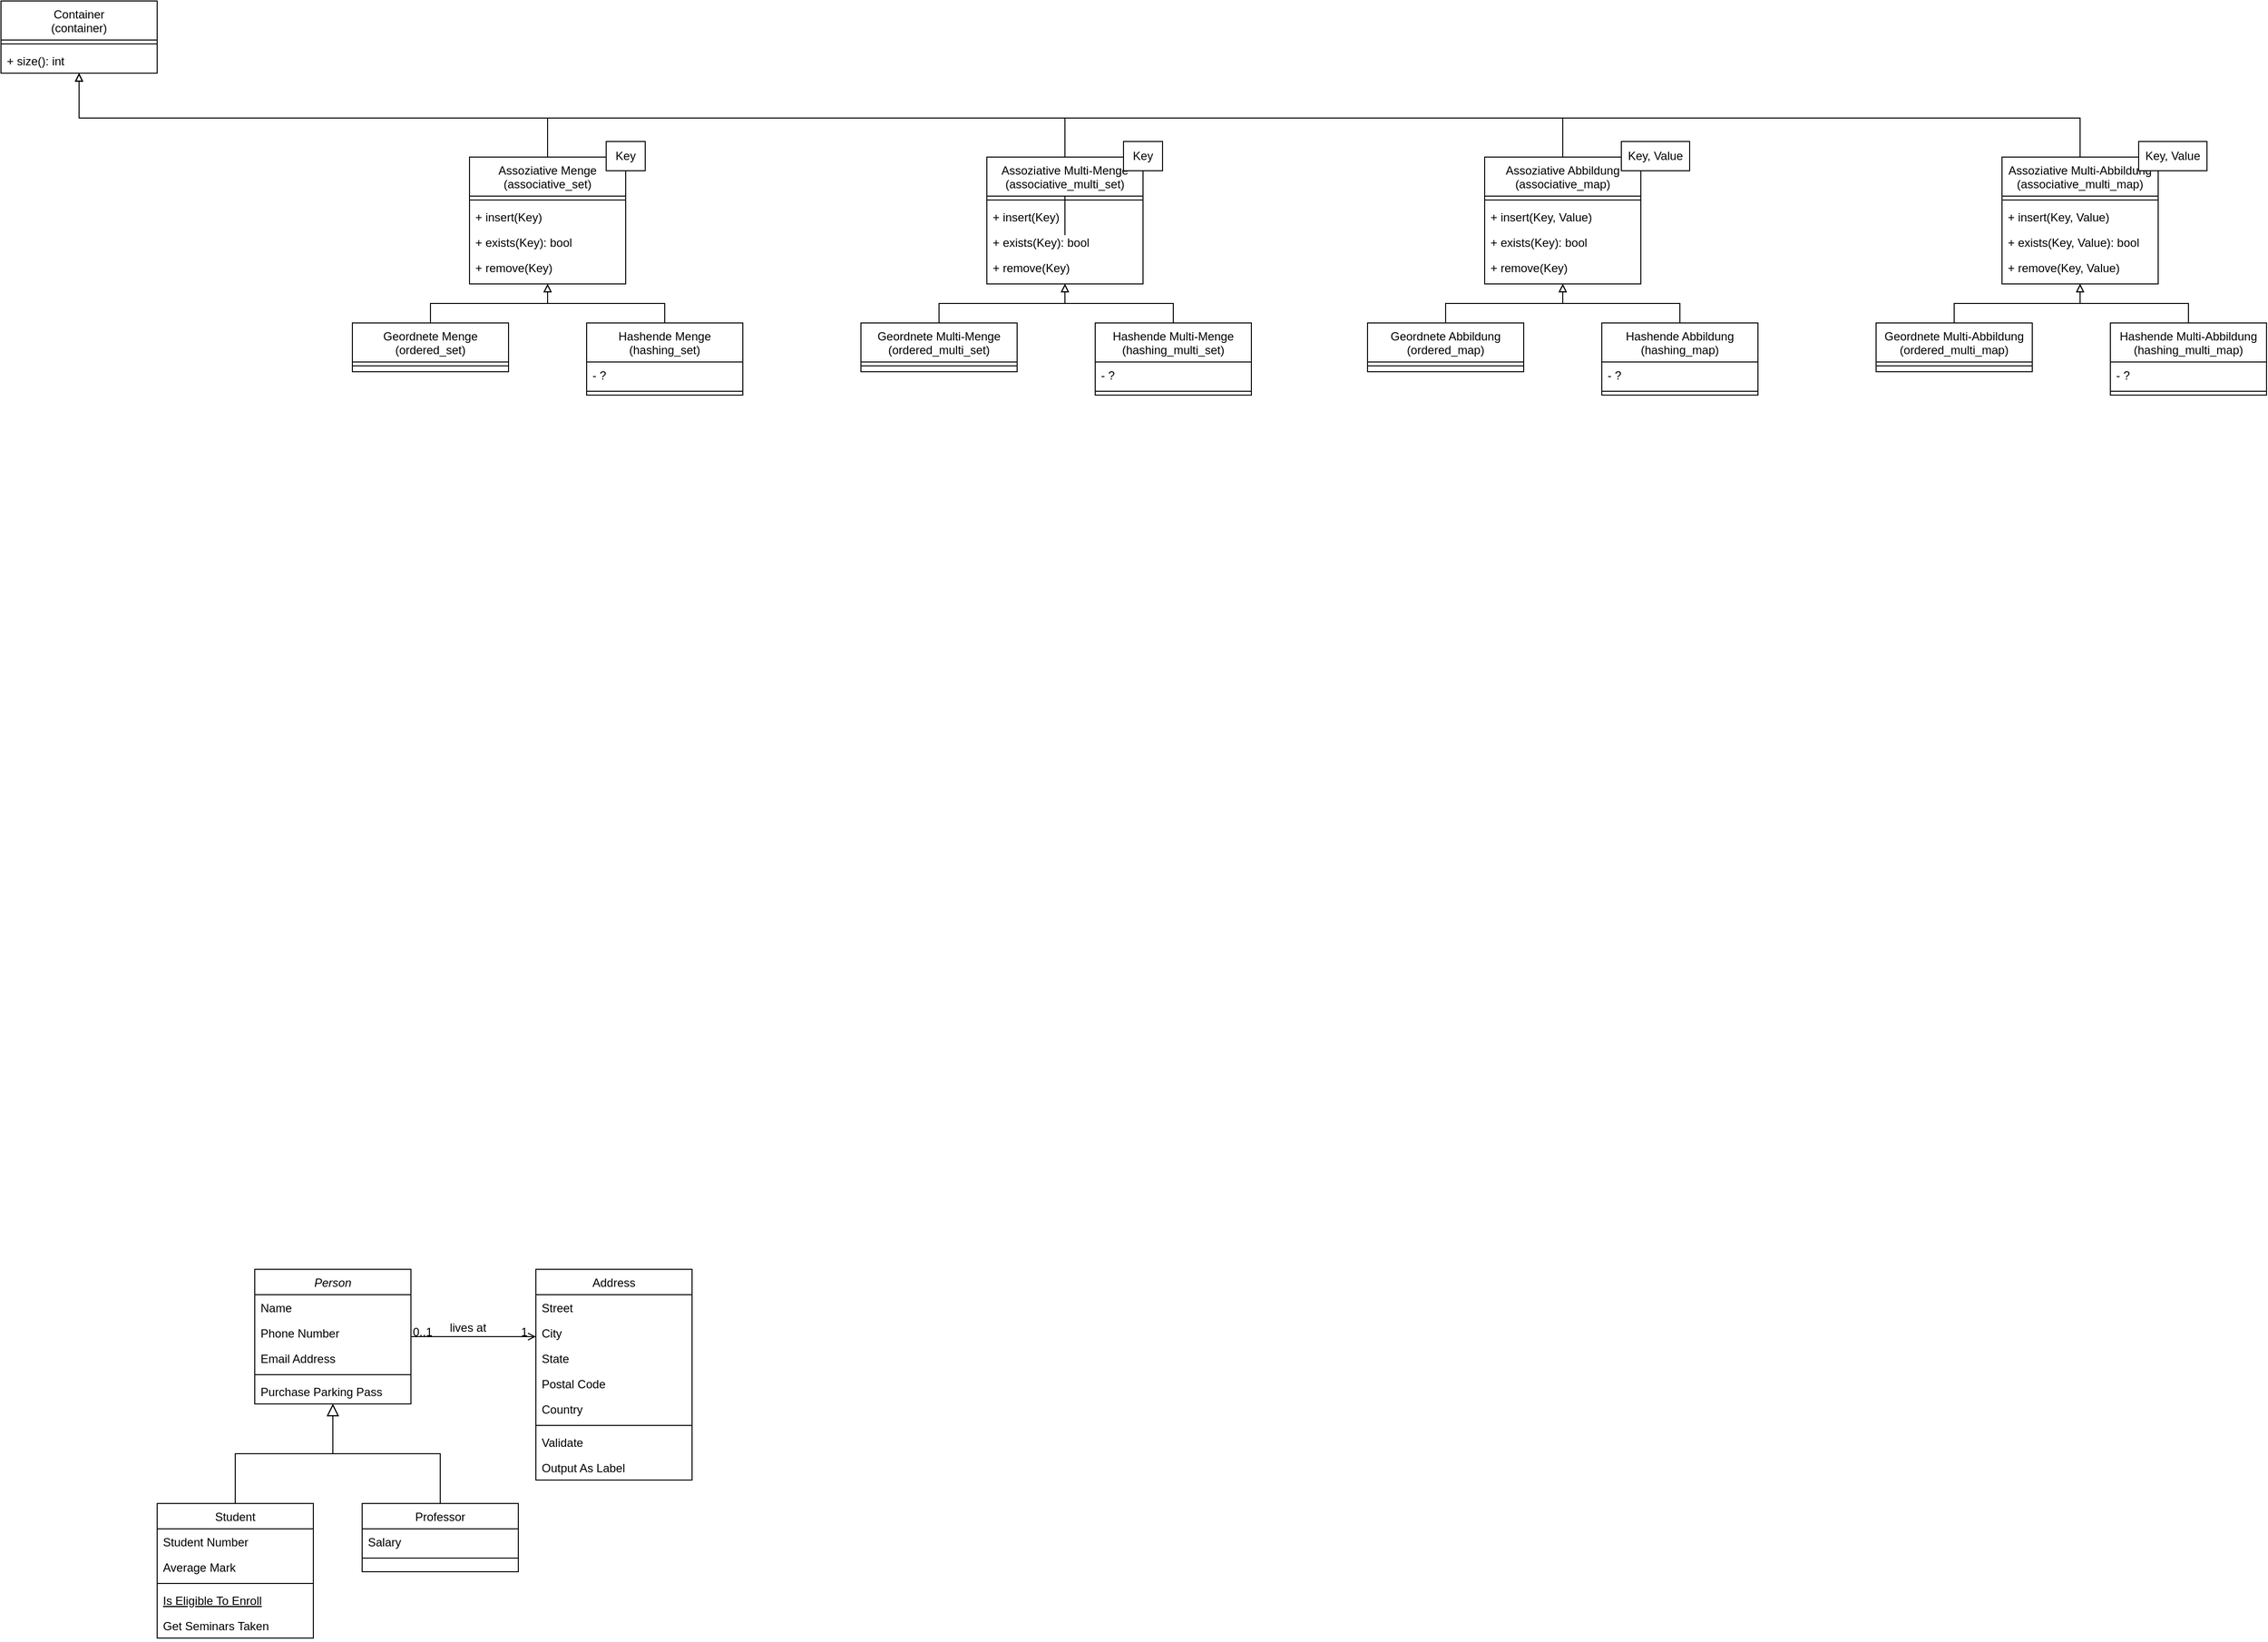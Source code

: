 <mxfile version="26.2.13">
  <diagram name="Seite-1" id="-E2PlHW6qRWu6-0ZBv54">
    <mxGraphModel dx="1143" dy="1050" grid="1" gridSize="10" guides="1" tooltips="1" connect="1" arrows="1" fold="1" page="1" pageScale="1" pageWidth="827" pageHeight="1169" math="0" shadow="0">
      <root>
        <mxCell id="0" />
        <mxCell id="1" parent="0" />
        <mxCell id="7Yme9KQCjncKX-r6_u9J-100" style="edgeStyle=orthogonalEdgeStyle;rounded=0;orthogonalLoop=1;jettySize=auto;html=1;exitX=0.5;exitY=1;exitDx=0;exitDy=0;startArrow=block;startFill=0;endArrow=none;movable=0;resizable=0;rotatable=0;deletable=0;editable=0;locked=1;connectable=0;" parent="1" source="7Yme9KQCjncKX-r6_u9J-17" target="7Yme9KQCjncKX-r6_u9J-80" edge="1">
          <mxGeometry relative="1" as="geometry">
            <Array as="points">
              <mxPoint x="1680" y="240" />
              <mxPoint x="2160" y="240" />
            </Array>
          </mxGeometry>
        </mxCell>
        <mxCell id="7Yme9KQCjncKX-r6_u9J-101" style="edgeStyle=orthogonalEdgeStyle;rounded=0;orthogonalLoop=1;jettySize=auto;html=1;entryX=0.5;entryY=0;entryDx=0;entryDy=0;endArrow=none;startFill=0;startArrow=block;exitX=0.5;exitY=1;exitDx=0;exitDy=0;movable=0;resizable=0;rotatable=0;deletable=0;editable=0;locked=1;connectable=0;" parent="1" source="7Yme9KQCjncKX-r6_u9J-17" edge="1">
          <mxGeometry relative="1" as="geometry">
            <mxPoint x="2690" y="360" as="targetPoint" />
            <mxPoint x="1680" y="198" as="sourcePoint" />
            <Array as="points">
              <mxPoint x="1680" y="240" />
              <mxPoint x="2690" y="240" />
            </Array>
          </mxGeometry>
        </mxCell>
        <mxCell id="YzHJVn8H496j0KjRE25m-1" style="edgeStyle=orthogonalEdgeStyle;rounded=0;orthogonalLoop=1;jettySize=auto;html=1;entryX=0.5;entryY=0;entryDx=0;entryDy=0;endArrow=none;startFill=0;startArrow=block;movable=0;resizable=0;rotatable=0;deletable=0;editable=0;locked=1;connectable=0;" edge="1" parent="1">
          <mxGeometry relative="1" as="geometry">
            <mxPoint x="3200" y="280" as="targetPoint" />
            <mxPoint x="1680" y="194" as="sourcePoint" />
            <Array as="points">
              <mxPoint x="1680" y="240" />
              <mxPoint x="3200" y="240" />
            </Array>
          </mxGeometry>
        </mxCell>
        <mxCell id="YzHJVn8H496j0KjRE25m-2" style="edgeStyle=orthogonalEdgeStyle;rounded=0;orthogonalLoop=1;jettySize=auto;html=1;endArrow=none;startFill=0;startArrow=block;movable=0;resizable=0;rotatable=0;deletable=0;editable=0;locked=1;connectable=0;" edge="1" parent="1">
          <mxGeometry relative="1" as="geometry">
            <mxPoint x="3730.0" y="280" as="targetPoint" />
            <mxPoint x="1680" y="194" as="sourcePoint" />
            <Array as="points">
              <mxPoint x="1680" y="240" />
              <mxPoint x="3730" y="240" />
            </Array>
          </mxGeometry>
        </mxCell>
        <mxCell id="7Yme9KQCjncKX-r6_u9J-17" value="Container&#xa;(container)" style="swimlane;fontStyle=0;align=center;verticalAlign=top;childLayout=stackLayout;horizontal=1;startSize=40;horizontalStack=0;resizeParent=1;resizeLast=0;collapsible=1;marginBottom=0;rounded=0;shadow=0;strokeWidth=1;" parent="1" vertex="1">
          <mxGeometry x="1600" y="120" width="160" height="74" as="geometry">
            <mxRectangle x="1780" y="130" width="160" height="26" as="alternateBounds" />
          </mxGeometry>
        </mxCell>
        <mxCell id="7Yme9KQCjncKX-r6_u9J-21" value="" style="line;html=1;strokeWidth=1;align=left;verticalAlign=middle;spacingTop=-1;spacingLeft=3;spacingRight=3;rotatable=0;labelPosition=right;points=[];portConstraint=eastwest;" parent="7Yme9KQCjncKX-r6_u9J-17" vertex="1">
          <mxGeometry y="40" width="160" height="8" as="geometry" />
        </mxCell>
        <mxCell id="7Yme9KQCjncKX-r6_u9J-22" value="+ size(): int" style="text;align=left;verticalAlign=top;spacingLeft=4;spacingRight=4;overflow=hidden;rotatable=0;points=[[0,0.5],[1,0.5]];portConstraint=eastwest;" parent="7Yme9KQCjncKX-r6_u9J-17" vertex="1">
          <mxGeometry y="48" width="160" height="26" as="geometry" />
        </mxCell>
        <mxCell id="7Yme9KQCjncKX-r6_u9J-47" value="Person" style="swimlane;fontStyle=2;align=center;verticalAlign=top;childLayout=stackLayout;horizontal=1;startSize=26;horizontalStack=0;resizeParent=1;resizeLast=0;collapsible=1;marginBottom=0;rounded=0;shadow=0;strokeWidth=1;" parent="1" vertex="1">
          <mxGeometry x="1860" y="1420" width="160" height="138" as="geometry">
            <mxRectangle x="230" y="140" width="160" height="26" as="alternateBounds" />
          </mxGeometry>
        </mxCell>
        <mxCell id="7Yme9KQCjncKX-r6_u9J-48" value="Name" style="text;align=left;verticalAlign=top;spacingLeft=4;spacingRight=4;overflow=hidden;rotatable=0;points=[[0,0.5],[1,0.5]];portConstraint=eastwest;" parent="7Yme9KQCjncKX-r6_u9J-47" vertex="1">
          <mxGeometry y="26" width="160" height="26" as="geometry" />
        </mxCell>
        <mxCell id="7Yme9KQCjncKX-r6_u9J-49" value="Phone Number" style="text;align=left;verticalAlign=top;spacingLeft=4;spacingRight=4;overflow=hidden;rotatable=0;points=[[0,0.5],[1,0.5]];portConstraint=eastwest;rounded=0;shadow=0;html=0;" parent="7Yme9KQCjncKX-r6_u9J-47" vertex="1">
          <mxGeometry y="52" width="160" height="26" as="geometry" />
        </mxCell>
        <mxCell id="7Yme9KQCjncKX-r6_u9J-50" value="Email Address" style="text;align=left;verticalAlign=top;spacingLeft=4;spacingRight=4;overflow=hidden;rotatable=0;points=[[0,0.5],[1,0.5]];portConstraint=eastwest;rounded=0;shadow=0;html=0;" parent="7Yme9KQCjncKX-r6_u9J-47" vertex="1">
          <mxGeometry y="78" width="160" height="26" as="geometry" />
        </mxCell>
        <mxCell id="7Yme9KQCjncKX-r6_u9J-51" value="" style="line;html=1;strokeWidth=1;align=left;verticalAlign=middle;spacingTop=-1;spacingLeft=3;spacingRight=3;rotatable=0;labelPosition=right;points=[];portConstraint=eastwest;" parent="7Yme9KQCjncKX-r6_u9J-47" vertex="1">
          <mxGeometry y="104" width="160" height="8" as="geometry" />
        </mxCell>
        <mxCell id="7Yme9KQCjncKX-r6_u9J-52" value="Purchase Parking Pass" style="text;align=left;verticalAlign=top;spacingLeft=4;spacingRight=4;overflow=hidden;rotatable=0;points=[[0,0.5],[1,0.5]];portConstraint=eastwest;" parent="7Yme9KQCjncKX-r6_u9J-47" vertex="1">
          <mxGeometry y="112" width="160" height="26" as="geometry" />
        </mxCell>
        <mxCell id="7Yme9KQCjncKX-r6_u9J-53" value="Student" style="swimlane;fontStyle=0;align=center;verticalAlign=top;childLayout=stackLayout;horizontal=1;startSize=26;horizontalStack=0;resizeParent=1;resizeLast=0;collapsible=1;marginBottom=0;rounded=0;shadow=0;strokeWidth=1;" parent="1" vertex="1">
          <mxGeometry x="1760" y="1660" width="160" height="138" as="geometry">
            <mxRectangle x="130" y="380" width="160" height="26" as="alternateBounds" />
          </mxGeometry>
        </mxCell>
        <mxCell id="7Yme9KQCjncKX-r6_u9J-54" value="Student Number" style="text;align=left;verticalAlign=top;spacingLeft=4;spacingRight=4;overflow=hidden;rotatable=0;points=[[0,0.5],[1,0.5]];portConstraint=eastwest;" parent="7Yme9KQCjncKX-r6_u9J-53" vertex="1">
          <mxGeometry y="26" width="160" height="26" as="geometry" />
        </mxCell>
        <mxCell id="7Yme9KQCjncKX-r6_u9J-55" value="Average Mark" style="text;align=left;verticalAlign=top;spacingLeft=4;spacingRight=4;overflow=hidden;rotatable=0;points=[[0,0.5],[1,0.5]];portConstraint=eastwest;rounded=0;shadow=0;html=0;" parent="7Yme9KQCjncKX-r6_u9J-53" vertex="1">
          <mxGeometry y="52" width="160" height="26" as="geometry" />
        </mxCell>
        <mxCell id="7Yme9KQCjncKX-r6_u9J-56" value="" style="line;html=1;strokeWidth=1;align=left;verticalAlign=middle;spacingTop=-1;spacingLeft=3;spacingRight=3;rotatable=0;labelPosition=right;points=[];portConstraint=eastwest;" parent="7Yme9KQCjncKX-r6_u9J-53" vertex="1">
          <mxGeometry y="78" width="160" height="8" as="geometry" />
        </mxCell>
        <mxCell id="7Yme9KQCjncKX-r6_u9J-57" value="Is Eligible To Enroll" style="text;align=left;verticalAlign=top;spacingLeft=4;spacingRight=4;overflow=hidden;rotatable=0;points=[[0,0.5],[1,0.5]];portConstraint=eastwest;fontStyle=4" parent="7Yme9KQCjncKX-r6_u9J-53" vertex="1">
          <mxGeometry y="86" width="160" height="26" as="geometry" />
        </mxCell>
        <mxCell id="7Yme9KQCjncKX-r6_u9J-58" value="Get Seminars Taken" style="text;align=left;verticalAlign=top;spacingLeft=4;spacingRight=4;overflow=hidden;rotatable=0;points=[[0,0.5],[1,0.5]];portConstraint=eastwest;" parent="7Yme9KQCjncKX-r6_u9J-53" vertex="1">
          <mxGeometry y="112" width="160" height="26" as="geometry" />
        </mxCell>
        <mxCell id="7Yme9KQCjncKX-r6_u9J-59" value="" style="endArrow=block;endSize=10;endFill=0;shadow=0;strokeWidth=1;rounded=0;curved=0;edgeStyle=elbowEdgeStyle;elbow=vertical;" parent="1" source="7Yme9KQCjncKX-r6_u9J-53" target="7Yme9KQCjncKX-r6_u9J-47" edge="1">
          <mxGeometry width="160" relative="1" as="geometry">
            <mxPoint x="1840" y="1503" as="sourcePoint" />
            <mxPoint x="1840" y="1503" as="targetPoint" />
          </mxGeometry>
        </mxCell>
        <mxCell id="7Yme9KQCjncKX-r6_u9J-60" value="Professor" style="swimlane;fontStyle=0;align=center;verticalAlign=top;childLayout=stackLayout;horizontal=1;startSize=26;horizontalStack=0;resizeParent=1;resizeLast=0;collapsible=1;marginBottom=0;rounded=0;shadow=0;strokeWidth=1;" parent="1" vertex="1">
          <mxGeometry x="1970" y="1660" width="160" height="70" as="geometry">
            <mxRectangle x="340" y="380" width="170" height="26" as="alternateBounds" />
          </mxGeometry>
        </mxCell>
        <mxCell id="7Yme9KQCjncKX-r6_u9J-61" value="Salary" style="text;align=left;verticalAlign=top;spacingLeft=4;spacingRight=4;overflow=hidden;rotatable=0;points=[[0,0.5],[1,0.5]];portConstraint=eastwest;" parent="7Yme9KQCjncKX-r6_u9J-60" vertex="1">
          <mxGeometry y="26" width="160" height="26" as="geometry" />
        </mxCell>
        <mxCell id="7Yme9KQCjncKX-r6_u9J-62" value="" style="line;html=1;strokeWidth=1;align=left;verticalAlign=middle;spacingTop=-1;spacingLeft=3;spacingRight=3;rotatable=0;labelPosition=right;points=[];portConstraint=eastwest;" parent="7Yme9KQCjncKX-r6_u9J-60" vertex="1">
          <mxGeometry y="52" width="160" height="8" as="geometry" />
        </mxCell>
        <mxCell id="7Yme9KQCjncKX-r6_u9J-63" value="" style="endArrow=block;endSize=10;endFill=0;shadow=0;strokeWidth=1;rounded=0;curved=0;edgeStyle=elbowEdgeStyle;elbow=vertical;" parent="1" source="7Yme9KQCjncKX-r6_u9J-60" target="7Yme9KQCjncKX-r6_u9J-47" edge="1">
          <mxGeometry width="160" relative="1" as="geometry">
            <mxPoint x="1850" y="1673" as="sourcePoint" />
            <mxPoint x="1950" y="1571" as="targetPoint" />
          </mxGeometry>
        </mxCell>
        <mxCell id="7Yme9KQCjncKX-r6_u9J-64" value="Address" style="swimlane;fontStyle=0;align=center;verticalAlign=top;childLayout=stackLayout;horizontal=1;startSize=26;horizontalStack=0;resizeParent=1;resizeLast=0;collapsible=1;marginBottom=0;rounded=0;shadow=0;strokeWidth=1;" parent="1" vertex="1">
          <mxGeometry x="2148" y="1420" width="160" height="216" as="geometry">
            <mxRectangle x="550" y="140" width="160" height="26" as="alternateBounds" />
          </mxGeometry>
        </mxCell>
        <mxCell id="7Yme9KQCjncKX-r6_u9J-65" value="Street" style="text;align=left;verticalAlign=top;spacingLeft=4;spacingRight=4;overflow=hidden;rotatable=0;points=[[0,0.5],[1,0.5]];portConstraint=eastwest;" parent="7Yme9KQCjncKX-r6_u9J-64" vertex="1">
          <mxGeometry y="26" width="160" height="26" as="geometry" />
        </mxCell>
        <mxCell id="7Yme9KQCjncKX-r6_u9J-66" value="City" style="text;align=left;verticalAlign=top;spacingLeft=4;spacingRight=4;overflow=hidden;rotatable=0;points=[[0,0.5],[1,0.5]];portConstraint=eastwest;rounded=0;shadow=0;html=0;" parent="7Yme9KQCjncKX-r6_u9J-64" vertex="1">
          <mxGeometry y="52" width="160" height="26" as="geometry" />
        </mxCell>
        <mxCell id="7Yme9KQCjncKX-r6_u9J-67" value="State" style="text;align=left;verticalAlign=top;spacingLeft=4;spacingRight=4;overflow=hidden;rotatable=0;points=[[0,0.5],[1,0.5]];portConstraint=eastwest;rounded=0;shadow=0;html=0;" parent="7Yme9KQCjncKX-r6_u9J-64" vertex="1">
          <mxGeometry y="78" width="160" height="26" as="geometry" />
        </mxCell>
        <mxCell id="7Yme9KQCjncKX-r6_u9J-68" value="Postal Code" style="text;align=left;verticalAlign=top;spacingLeft=4;spacingRight=4;overflow=hidden;rotatable=0;points=[[0,0.5],[1,0.5]];portConstraint=eastwest;rounded=0;shadow=0;html=0;" parent="7Yme9KQCjncKX-r6_u9J-64" vertex="1">
          <mxGeometry y="104" width="160" height="26" as="geometry" />
        </mxCell>
        <mxCell id="7Yme9KQCjncKX-r6_u9J-69" value="Country" style="text;align=left;verticalAlign=top;spacingLeft=4;spacingRight=4;overflow=hidden;rotatable=0;points=[[0,0.5],[1,0.5]];portConstraint=eastwest;rounded=0;shadow=0;html=0;" parent="7Yme9KQCjncKX-r6_u9J-64" vertex="1">
          <mxGeometry y="130" width="160" height="26" as="geometry" />
        </mxCell>
        <mxCell id="7Yme9KQCjncKX-r6_u9J-70" value="" style="line;html=1;strokeWidth=1;align=left;verticalAlign=middle;spacingTop=-1;spacingLeft=3;spacingRight=3;rotatable=0;labelPosition=right;points=[];portConstraint=eastwest;" parent="7Yme9KQCjncKX-r6_u9J-64" vertex="1">
          <mxGeometry y="156" width="160" height="8" as="geometry" />
        </mxCell>
        <mxCell id="7Yme9KQCjncKX-r6_u9J-71" value="Validate" style="text;align=left;verticalAlign=top;spacingLeft=4;spacingRight=4;overflow=hidden;rotatable=0;points=[[0,0.5],[1,0.5]];portConstraint=eastwest;" parent="7Yme9KQCjncKX-r6_u9J-64" vertex="1">
          <mxGeometry y="164" width="160" height="26" as="geometry" />
        </mxCell>
        <mxCell id="7Yme9KQCjncKX-r6_u9J-72" value="Output As Label" style="text;align=left;verticalAlign=top;spacingLeft=4;spacingRight=4;overflow=hidden;rotatable=0;points=[[0,0.5],[1,0.5]];portConstraint=eastwest;" parent="7Yme9KQCjncKX-r6_u9J-64" vertex="1">
          <mxGeometry y="190" width="160" height="26" as="geometry" />
        </mxCell>
        <mxCell id="7Yme9KQCjncKX-r6_u9J-73" value="" style="endArrow=open;shadow=0;strokeWidth=1;rounded=0;curved=0;endFill=1;edgeStyle=elbowEdgeStyle;elbow=vertical;" parent="1" source="7Yme9KQCjncKX-r6_u9J-47" target="7Yme9KQCjncKX-r6_u9J-64" edge="1">
          <mxGeometry x="0.5" y="41" relative="1" as="geometry">
            <mxPoint x="2020" y="1492" as="sourcePoint" />
            <mxPoint x="2180" y="1492" as="targetPoint" />
            <mxPoint x="-40" y="32" as="offset" />
          </mxGeometry>
        </mxCell>
        <mxCell id="7Yme9KQCjncKX-r6_u9J-74" value="0..1" style="resizable=0;align=left;verticalAlign=bottom;labelBackgroundColor=none;fontSize=12;" parent="7Yme9KQCjncKX-r6_u9J-73" connectable="0" vertex="1">
          <mxGeometry x="-1" relative="1" as="geometry">
            <mxPoint y="4" as="offset" />
          </mxGeometry>
        </mxCell>
        <mxCell id="7Yme9KQCjncKX-r6_u9J-75" value="1" style="resizable=0;align=right;verticalAlign=bottom;labelBackgroundColor=none;fontSize=12;" parent="7Yme9KQCjncKX-r6_u9J-73" connectable="0" vertex="1">
          <mxGeometry x="1" relative="1" as="geometry">
            <mxPoint x="-7" y="4" as="offset" />
          </mxGeometry>
        </mxCell>
        <mxCell id="7Yme9KQCjncKX-r6_u9J-76" value="lives at" style="text;html=1;resizable=0;points=[];;align=center;verticalAlign=middle;labelBackgroundColor=none;rounded=0;shadow=0;strokeWidth=1;fontSize=12;" parent="7Yme9KQCjncKX-r6_u9J-73" vertex="1" connectable="0">
          <mxGeometry x="0.5" y="49" relative="1" as="geometry">
            <mxPoint x="-38" y="40" as="offset" />
          </mxGeometry>
        </mxCell>
        <mxCell id="7Yme9KQCjncKX-r6_u9J-116" style="edgeStyle=orthogonalEdgeStyle;rounded=0;orthogonalLoop=1;jettySize=auto;html=1;entryX=0.5;entryY=0;entryDx=0;entryDy=0;startArrow=block;startFill=0;endArrow=none;" parent="1" source="7Yme9KQCjncKX-r6_u9J-80" target="7Yme9KQCjncKX-r6_u9J-102" edge="1">
          <mxGeometry relative="1" as="geometry" />
        </mxCell>
        <mxCell id="7Yme9KQCjncKX-r6_u9J-117" style="edgeStyle=orthogonalEdgeStyle;rounded=0;orthogonalLoop=1;jettySize=auto;html=1;startArrow=block;startFill=0;endArrow=none;" parent="1" source="7Yme9KQCjncKX-r6_u9J-80" target="7Yme9KQCjncKX-r6_u9J-113" edge="1">
          <mxGeometry relative="1" as="geometry" />
        </mxCell>
        <mxCell id="7Yme9KQCjncKX-r6_u9J-80" value="Assoziative Menge&#xa;(associative_set)" style="swimlane;fontStyle=0;align=center;verticalAlign=top;childLayout=stackLayout;horizontal=1;startSize=40;horizontalStack=0;resizeParent=1;resizeLast=0;collapsible=1;marginBottom=0;rounded=0;shadow=0;strokeWidth=1;" parent="1" vertex="1">
          <mxGeometry x="2080" y="280" width="160" height="130" as="geometry">
            <mxRectangle x="1780" y="130" width="160" height="26" as="alternateBounds" />
          </mxGeometry>
        </mxCell>
        <mxCell id="7Yme9KQCjncKX-r6_u9J-81" value="" style="line;html=1;strokeWidth=1;align=left;verticalAlign=middle;spacingTop=-1;spacingLeft=3;spacingRight=3;rotatable=0;labelPosition=right;points=[];portConstraint=eastwest;" parent="7Yme9KQCjncKX-r6_u9J-80" vertex="1">
          <mxGeometry y="40" width="160" height="8" as="geometry" />
        </mxCell>
        <mxCell id="7Yme9KQCjncKX-r6_u9J-86" value="+ insert(Key)" style="text;align=left;verticalAlign=top;spacingLeft=4;spacingRight=4;overflow=hidden;rotatable=0;points=[[0,0.5],[1,0.5]];portConstraint=eastwest;" parent="7Yme9KQCjncKX-r6_u9J-80" vertex="1">
          <mxGeometry y="48" width="160" height="26" as="geometry" />
        </mxCell>
        <mxCell id="7Yme9KQCjncKX-r6_u9J-87" value="+ exists(Key): bool" style="text;align=left;verticalAlign=top;spacingLeft=4;spacingRight=4;overflow=hidden;rotatable=0;points=[[0,0.5],[1,0.5]];portConstraint=eastwest;" parent="7Yme9KQCjncKX-r6_u9J-80" vertex="1">
          <mxGeometry y="74" width="160" height="26" as="geometry" />
        </mxCell>
        <mxCell id="7Yme9KQCjncKX-r6_u9J-82" value="+ remove(Key)" style="text;align=left;verticalAlign=top;spacingLeft=4;spacingRight=4;overflow=hidden;rotatable=0;points=[[0,0.5],[1,0.5]];portConstraint=eastwest;" parent="7Yme9KQCjncKX-r6_u9J-80" vertex="1">
          <mxGeometry y="100" width="160" height="30" as="geometry" />
        </mxCell>
        <mxCell id="7Yme9KQCjncKX-r6_u9J-88" value="Key" style="rounded=0;whiteSpace=wrap;html=1;" parent="1" vertex="1">
          <mxGeometry x="2220" y="264" width="40" height="30" as="geometry" />
        </mxCell>
        <mxCell id="7Yme9KQCjncKX-r6_u9J-126" style="edgeStyle=orthogonalEdgeStyle;rounded=0;orthogonalLoop=1;jettySize=auto;html=1;entryX=0.5;entryY=0;entryDx=0;entryDy=0;startArrow=block;startFill=0;endArrow=none;" parent="1" source="7Yme9KQCjncKX-r6_u9J-89" target="7Yme9KQCjncKX-r6_u9J-120" edge="1">
          <mxGeometry relative="1" as="geometry" />
        </mxCell>
        <mxCell id="7Yme9KQCjncKX-r6_u9J-127" style="edgeStyle=orthogonalEdgeStyle;rounded=0;orthogonalLoop=1;jettySize=auto;html=1;entryX=0.5;entryY=0;entryDx=0;entryDy=0;startArrow=block;startFill=0;endArrow=none;" parent="1" source="7Yme9KQCjncKX-r6_u9J-89" target="7Yme9KQCjncKX-r6_u9J-123" edge="1">
          <mxGeometry relative="1" as="geometry" />
        </mxCell>
        <mxCell id="7Yme9KQCjncKX-r6_u9J-89" value="Assoziative Multi-Menge&#xa;(associative_multi_set)" style="swimlane;fontStyle=0;align=center;verticalAlign=top;childLayout=stackLayout;horizontal=1;startSize=40;horizontalStack=0;resizeParent=1;resizeLast=0;collapsible=1;marginBottom=0;rounded=0;shadow=0;strokeWidth=1;" parent="1" vertex="1">
          <mxGeometry x="2610" y="280" width="160" height="130" as="geometry">
            <mxRectangle x="1780" y="130" width="160" height="26" as="alternateBounds" />
          </mxGeometry>
        </mxCell>
        <mxCell id="7Yme9KQCjncKX-r6_u9J-90" value="" style="line;html=1;strokeWidth=1;align=left;verticalAlign=middle;spacingTop=-1;spacingLeft=3;spacingRight=3;rotatable=0;labelPosition=right;points=[];portConstraint=eastwest;" parent="7Yme9KQCjncKX-r6_u9J-89" vertex="1">
          <mxGeometry y="40" width="160" height="8" as="geometry" />
        </mxCell>
        <mxCell id="7Yme9KQCjncKX-r6_u9J-91" value="+ insert(Key)" style="text;align=left;verticalAlign=top;spacingLeft=4;spacingRight=4;overflow=hidden;rotatable=0;points=[[0,0.5],[1,0.5]];portConstraint=eastwest;" parent="7Yme9KQCjncKX-r6_u9J-89" vertex="1">
          <mxGeometry y="48" width="160" height="26" as="geometry" />
        </mxCell>
        <mxCell id="7Yme9KQCjncKX-r6_u9J-92" value="+ exists(Key): bool" style="text;align=left;verticalAlign=top;spacingLeft=4;spacingRight=4;overflow=hidden;rotatable=0;points=[[0,0.5],[1,0.5]];portConstraint=eastwest;" parent="7Yme9KQCjncKX-r6_u9J-89" vertex="1">
          <mxGeometry y="74" width="160" height="26" as="geometry" />
        </mxCell>
        <mxCell id="7Yme9KQCjncKX-r6_u9J-93" value="+ remove(Key)" style="text;align=left;verticalAlign=top;spacingLeft=4;spacingRight=4;overflow=hidden;rotatable=0;points=[[0,0.5],[1,0.5]];portConstraint=eastwest;" parent="7Yme9KQCjncKX-r6_u9J-89" vertex="1">
          <mxGeometry y="100" width="160" height="30" as="geometry" />
        </mxCell>
        <mxCell id="7Yme9KQCjncKX-r6_u9J-94" value="Key" style="rounded=0;whiteSpace=wrap;html=1;" parent="1" vertex="1">
          <mxGeometry x="2750" y="264" width="40" height="30" as="geometry" />
        </mxCell>
        <mxCell id="7Yme9KQCjncKX-r6_u9J-102" value="Geordnete Menge&#xa;(ordered_set)" style="swimlane;fontStyle=0;align=center;verticalAlign=top;childLayout=stackLayout;horizontal=1;startSize=40;horizontalStack=0;resizeParent=1;resizeLast=0;collapsible=1;marginBottom=0;rounded=0;shadow=0;strokeWidth=1;" parent="1" vertex="1">
          <mxGeometry x="1960" y="450" width="160" height="50" as="geometry">
            <mxRectangle x="1780" y="130" width="160" height="26" as="alternateBounds" />
          </mxGeometry>
        </mxCell>
        <mxCell id="7Yme9KQCjncKX-r6_u9J-103" value="" style="line;html=1;strokeWidth=1;align=left;verticalAlign=middle;spacingTop=-1;spacingLeft=3;spacingRight=3;rotatable=0;labelPosition=right;points=[];portConstraint=eastwest;" parent="7Yme9KQCjncKX-r6_u9J-102" vertex="1">
          <mxGeometry y="40" width="160" height="8" as="geometry" />
        </mxCell>
        <mxCell id="7Yme9KQCjncKX-r6_u9J-113" value="Hashende Menge&#xa;(hashing_set)" style="swimlane;fontStyle=0;align=center;verticalAlign=top;childLayout=stackLayout;horizontal=1;startSize=40;horizontalStack=0;resizeParent=1;resizeLast=0;collapsible=1;marginBottom=0;rounded=0;shadow=0;strokeWidth=1;" parent="1" vertex="1">
          <mxGeometry x="2200" y="450" width="160" height="74" as="geometry">
            <mxRectangle x="1780" y="130" width="160" height="26" as="alternateBounds" />
          </mxGeometry>
        </mxCell>
        <mxCell id="7Yme9KQCjncKX-r6_u9J-114" value="- ?" style="text;align=left;verticalAlign=top;spacingLeft=4;spacingRight=4;overflow=hidden;rotatable=0;points=[[0,0.5],[1,0.5]];portConstraint=eastwest;" parent="7Yme9KQCjncKX-r6_u9J-113" vertex="1">
          <mxGeometry y="40" width="160" height="26" as="geometry" />
        </mxCell>
        <mxCell id="7Yme9KQCjncKX-r6_u9J-115" value="" style="line;html=1;strokeWidth=1;align=left;verticalAlign=middle;spacingTop=-1;spacingLeft=3;spacingRight=3;rotatable=0;labelPosition=right;points=[];portConstraint=eastwest;" parent="7Yme9KQCjncKX-r6_u9J-113" vertex="1">
          <mxGeometry y="66" width="160" height="8" as="geometry" />
        </mxCell>
        <mxCell id="7Yme9KQCjncKX-r6_u9J-120" value="Geordnete Multi-Menge&#xa;(ordered_multi_set)" style="swimlane;fontStyle=0;align=center;verticalAlign=top;childLayout=stackLayout;horizontal=1;startSize=40;horizontalStack=0;resizeParent=1;resizeLast=0;collapsible=1;marginBottom=0;rounded=0;shadow=0;strokeWidth=1;" parent="1" vertex="1">
          <mxGeometry x="2481" y="450" width="160" height="50" as="geometry">
            <mxRectangle x="1780" y="130" width="160" height="26" as="alternateBounds" />
          </mxGeometry>
        </mxCell>
        <mxCell id="7Yme9KQCjncKX-r6_u9J-122" value="" style="line;html=1;strokeWidth=1;align=left;verticalAlign=middle;spacingTop=-1;spacingLeft=3;spacingRight=3;rotatable=0;labelPosition=right;points=[];portConstraint=eastwest;" parent="7Yme9KQCjncKX-r6_u9J-120" vertex="1">
          <mxGeometry y="40" width="160" height="8" as="geometry" />
        </mxCell>
        <mxCell id="7Yme9KQCjncKX-r6_u9J-123" value="Hashende Multi-Menge&#xa;(hashing_multi_set)" style="swimlane;fontStyle=0;align=center;verticalAlign=top;childLayout=stackLayout;horizontal=1;startSize=40;horizontalStack=0;resizeParent=1;resizeLast=0;collapsible=1;marginBottom=0;rounded=0;shadow=0;strokeWidth=1;" parent="1" vertex="1">
          <mxGeometry x="2721" y="450" width="160" height="74" as="geometry">
            <mxRectangle x="1780" y="130" width="160" height="26" as="alternateBounds" />
          </mxGeometry>
        </mxCell>
        <mxCell id="7Yme9KQCjncKX-r6_u9J-124" value="- ?" style="text;align=left;verticalAlign=top;spacingLeft=4;spacingRight=4;overflow=hidden;rotatable=0;points=[[0,0.5],[1,0.5]];portConstraint=eastwest;" parent="7Yme9KQCjncKX-r6_u9J-123" vertex="1">
          <mxGeometry y="40" width="160" height="26" as="geometry" />
        </mxCell>
        <mxCell id="7Yme9KQCjncKX-r6_u9J-125" value="" style="line;html=1;strokeWidth=1;align=left;verticalAlign=middle;spacingTop=-1;spacingLeft=3;spacingRight=3;rotatable=0;labelPosition=right;points=[];portConstraint=eastwest;" parent="7Yme9KQCjncKX-r6_u9J-123" vertex="1">
          <mxGeometry y="66" width="160" height="8" as="geometry" />
        </mxCell>
        <mxCell id="xT78EL_490PA8CpJLEsp-3" style="edgeStyle=orthogonalEdgeStyle;rounded=0;orthogonalLoop=1;jettySize=auto;html=1;entryX=0.5;entryY=0;entryDx=0;entryDy=0;startArrow=block;startFill=0;endArrow=none;" parent="1" source="xT78EL_490PA8CpJLEsp-5" target="xT78EL_490PA8CpJLEsp-19" edge="1">
          <mxGeometry relative="1" as="geometry" />
        </mxCell>
        <mxCell id="xT78EL_490PA8CpJLEsp-4" style="edgeStyle=orthogonalEdgeStyle;rounded=0;orthogonalLoop=1;jettySize=auto;html=1;startArrow=block;startFill=0;endArrow=none;" parent="1" source="xT78EL_490PA8CpJLEsp-5" target="xT78EL_490PA8CpJLEsp-22" edge="1">
          <mxGeometry relative="1" as="geometry" />
        </mxCell>
        <mxCell id="xT78EL_490PA8CpJLEsp-5" value="Assoziative Abbildung&#xa;(associative_map)" style="swimlane;fontStyle=0;align=center;verticalAlign=top;childLayout=stackLayout;horizontal=1;startSize=40;horizontalStack=0;resizeParent=1;resizeLast=0;collapsible=1;marginBottom=0;rounded=0;shadow=0;strokeWidth=1;" parent="1" vertex="1">
          <mxGeometry x="3120" y="280" width="160" height="130" as="geometry">
            <mxRectangle x="1780" y="130" width="160" height="26" as="alternateBounds" />
          </mxGeometry>
        </mxCell>
        <mxCell id="xT78EL_490PA8CpJLEsp-6" value="" style="line;html=1;strokeWidth=1;align=left;verticalAlign=middle;spacingTop=-1;spacingLeft=3;spacingRight=3;rotatable=0;labelPosition=right;points=[];portConstraint=eastwest;" parent="xT78EL_490PA8CpJLEsp-5" vertex="1">
          <mxGeometry y="40" width="160" height="8" as="geometry" />
        </mxCell>
        <mxCell id="xT78EL_490PA8CpJLEsp-7" value="+ insert(Key, Value)" style="text;align=left;verticalAlign=top;spacingLeft=4;spacingRight=4;overflow=hidden;rotatable=0;points=[[0,0.5],[1,0.5]];portConstraint=eastwest;" parent="xT78EL_490PA8CpJLEsp-5" vertex="1">
          <mxGeometry y="48" width="160" height="26" as="geometry" />
        </mxCell>
        <mxCell id="xT78EL_490PA8CpJLEsp-8" value="+ exists(Key): bool" style="text;align=left;verticalAlign=top;spacingLeft=4;spacingRight=4;overflow=hidden;rotatable=0;points=[[0,0.5],[1,0.5]];portConstraint=eastwest;" parent="xT78EL_490PA8CpJLEsp-5" vertex="1">
          <mxGeometry y="74" width="160" height="26" as="geometry" />
        </mxCell>
        <mxCell id="xT78EL_490PA8CpJLEsp-9" value="+ remove(Key)" style="text;align=left;verticalAlign=top;spacingLeft=4;spacingRight=4;overflow=hidden;rotatable=0;points=[[0,0.5],[1,0.5]];portConstraint=eastwest;" parent="xT78EL_490PA8CpJLEsp-5" vertex="1">
          <mxGeometry y="100" width="160" height="30" as="geometry" />
        </mxCell>
        <mxCell id="xT78EL_490PA8CpJLEsp-10" value="Key, Value" style="rounded=0;whiteSpace=wrap;html=1;" parent="1" vertex="1">
          <mxGeometry x="3260" y="264" width="70" height="30" as="geometry" />
        </mxCell>
        <mxCell id="xT78EL_490PA8CpJLEsp-11" style="edgeStyle=orthogonalEdgeStyle;rounded=0;orthogonalLoop=1;jettySize=auto;html=1;entryX=0.5;entryY=0;entryDx=0;entryDy=0;startArrow=block;startFill=0;endArrow=none;" parent="1" source="xT78EL_490PA8CpJLEsp-13" target="xT78EL_490PA8CpJLEsp-25" edge="1">
          <mxGeometry relative="1" as="geometry" />
        </mxCell>
        <mxCell id="xT78EL_490PA8CpJLEsp-12" style="edgeStyle=orthogonalEdgeStyle;rounded=0;orthogonalLoop=1;jettySize=auto;html=1;entryX=0.5;entryY=0;entryDx=0;entryDy=0;startArrow=block;startFill=0;endArrow=none;" parent="1" source="xT78EL_490PA8CpJLEsp-13" target="xT78EL_490PA8CpJLEsp-28" edge="1">
          <mxGeometry relative="1" as="geometry" />
        </mxCell>
        <mxCell id="xT78EL_490PA8CpJLEsp-13" value="Assoziative Multi-Abbildung&#xa;(associative_multi_map)" style="swimlane;fontStyle=0;align=center;verticalAlign=top;childLayout=stackLayout;horizontal=1;startSize=40;horizontalStack=0;resizeParent=1;resizeLast=0;collapsible=1;marginBottom=0;rounded=0;shadow=0;strokeWidth=1;" parent="1" vertex="1">
          <mxGeometry x="3650" y="280" width="160" height="130" as="geometry">
            <mxRectangle x="1780" y="130" width="160" height="26" as="alternateBounds" />
          </mxGeometry>
        </mxCell>
        <mxCell id="xT78EL_490PA8CpJLEsp-14" value="" style="line;html=1;strokeWidth=1;align=left;verticalAlign=middle;spacingTop=-1;spacingLeft=3;spacingRight=3;rotatable=0;labelPosition=right;points=[];portConstraint=eastwest;" parent="xT78EL_490PA8CpJLEsp-13" vertex="1">
          <mxGeometry y="40" width="160" height="8" as="geometry" />
        </mxCell>
        <mxCell id="xT78EL_490PA8CpJLEsp-15" value="+ insert(Key, Value)" style="text;align=left;verticalAlign=top;spacingLeft=4;spacingRight=4;overflow=hidden;rotatable=0;points=[[0,0.5],[1,0.5]];portConstraint=eastwest;" parent="xT78EL_490PA8CpJLEsp-13" vertex="1">
          <mxGeometry y="48" width="160" height="26" as="geometry" />
        </mxCell>
        <mxCell id="xT78EL_490PA8CpJLEsp-16" value="+ exists(Key, Value): bool" style="text;align=left;verticalAlign=top;spacingLeft=4;spacingRight=4;overflow=hidden;rotatable=0;points=[[0,0.5],[1,0.5]];portConstraint=eastwest;" parent="xT78EL_490PA8CpJLEsp-13" vertex="1">
          <mxGeometry y="74" width="160" height="26" as="geometry" />
        </mxCell>
        <mxCell id="xT78EL_490PA8CpJLEsp-17" value="+ remove(Key, Value)" style="text;align=left;verticalAlign=top;spacingLeft=4;spacingRight=4;overflow=hidden;rotatable=0;points=[[0,0.5],[1,0.5]];portConstraint=eastwest;" parent="xT78EL_490PA8CpJLEsp-13" vertex="1">
          <mxGeometry y="100" width="160" height="30" as="geometry" />
        </mxCell>
        <mxCell id="xT78EL_490PA8CpJLEsp-18" value="Key, Value" style="rounded=0;whiteSpace=wrap;html=1;" parent="1" vertex="1">
          <mxGeometry x="3790" y="264" width="70" height="30" as="geometry" />
        </mxCell>
        <mxCell id="xT78EL_490PA8CpJLEsp-19" value="Geordnete Abbildung&#xa;(ordered_map)" style="swimlane;fontStyle=0;align=center;verticalAlign=top;childLayout=stackLayout;horizontal=1;startSize=40;horizontalStack=0;resizeParent=1;resizeLast=0;collapsible=1;marginBottom=0;rounded=0;shadow=0;strokeWidth=1;" parent="1" vertex="1">
          <mxGeometry x="3000" y="450" width="160" height="50" as="geometry">
            <mxRectangle x="1780" y="130" width="160" height="26" as="alternateBounds" />
          </mxGeometry>
        </mxCell>
        <mxCell id="xT78EL_490PA8CpJLEsp-21" value="" style="line;html=1;strokeWidth=1;align=left;verticalAlign=middle;spacingTop=-1;spacingLeft=3;spacingRight=3;rotatable=0;labelPosition=right;points=[];portConstraint=eastwest;" parent="xT78EL_490PA8CpJLEsp-19" vertex="1">
          <mxGeometry y="40" width="160" height="8" as="geometry" />
        </mxCell>
        <mxCell id="xT78EL_490PA8CpJLEsp-22" value="Hashende Abbildung&#xa;(hashing_map)" style="swimlane;fontStyle=0;align=center;verticalAlign=top;childLayout=stackLayout;horizontal=1;startSize=40;horizontalStack=0;resizeParent=1;resizeLast=0;collapsible=1;marginBottom=0;rounded=0;shadow=0;strokeWidth=1;" parent="1" vertex="1">
          <mxGeometry x="3240" y="450" width="160" height="74" as="geometry">
            <mxRectangle x="1780" y="130" width="160" height="26" as="alternateBounds" />
          </mxGeometry>
        </mxCell>
        <mxCell id="xT78EL_490PA8CpJLEsp-23" value="- ?" style="text;align=left;verticalAlign=top;spacingLeft=4;spacingRight=4;overflow=hidden;rotatable=0;points=[[0,0.5],[1,0.5]];portConstraint=eastwest;" parent="xT78EL_490PA8CpJLEsp-22" vertex="1">
          <mxGeometry y="40" width="160" height="26" as="geometry" />
        </mxCell>
        <mxCell id="xT78EL_490PA8CpJLEsp-24" value="" style="line;html=1;strokeWidth=1;align=left;verticalAlign=middle;spacingTop=-1;spacingLeft=3;spacingRight=3;rotatable=0;labelPosition=right;points=[];portConstraint=eastwest;" parent="xT78EL_490PA8CpJLEsp-22" vertex="1">
          <mxGeometry y="66" width="160" height="8" as="geometry" />
        </mxCell>
        <mxCell id="xT78EL_490PA8CpJLEsp-25" value="Geordnete Multi-Abbildung&#xa;(ordered_multi_map)" style="swimlane;fontStyle=0;align=center;verticalAlign=top;childLayout=stackLayout;horizontal=1;startSize=40;horizontalStack=0;resizeParent=1;resizeLast=0;collapsible=1;marginBottom=0;rounded=0;shadow=0;strokeWidth=1;" parent="1" vertex="1">
          <mxGeometry x="3521" y="450" width="160" height="50" as="geometry">
            <mxRectangle x="1780" y="130" width="160" height="26" as="alternateBounds" />
          </mxGeometry>
        </mxCell>
        <mxCell id="xT78EL_490PA8CpJLEsp-27" value="" style="line;html=1;strokeWidth=1;align=left;verticalAlign=middle;spacingTop=-1;spacingLeft=3;spacingRight=3;rotatable=0;labelPosition=right;points=[];portConstraint=eastwest;" parent="xT78EL_490PA8CpJLEsp-25" vertex="1">
          <mxGeometry y="40" width="160" height="8" as="geometry" />
        </mxCell>
        <mxCell id="xT78EL_490PA8CpJLEsp-28" value="Hashende Multi-Abbildung&#xa;(hashing_multi_map)" style="swimlane;fontStyle=0;align=center;verticalAlign=top;childLayout=stackLayout;horizontal=1;startSize=40;horizontalStack=0;resizeParent=1;resizeLast=0;collapsible=1;marginBottom=0;rounded=0;shadow=0;strokeWidth=1;" parent="1" vertex="1">
          <mxGeometry x="3761" y="450" width="160" height="74" as="geometry">
            <mxRectangle x="1780" y="130" width="160" height="26" as="alternateBounds" />
          </mxGeometry>
        </mxCell>
        <mxCell id="xT78EL_490PA8CpJLEsp-31" value="- ?" style="text;align=left;verticalAlign=top;spacingLeft=4;spacingRight=4;overflow=hidden;rotatable=0;points=[[0,0.5],[1,0.5]];portConstraint=eastwest;" parent="xT78EL_490PA8CpJLEsp-28" vertex="1">
          <mxGeometry y="40" width="160" height="26" as="geometry" />
        </mxCell>
        <mxCell id="xT78EL_490PA8CpJLEsp-30" value="" style="line;html=1;strokeWidth=1;align=left;verticalAlign=middle;spacingTop=-1;spacingLeft=3;spacingRight=3;rotatable=0;labelPosition=right;points=[];portConstraint=eastwest;" parent="xT78EL_490PA8CpJLEsp-28" vertex="1">
          <mxGeometry y="66" width="160" height="8" as="geometry" />
        </mxCell>
      </root>
    </mxGraphModel>
  </diagram>
</mxfile>
